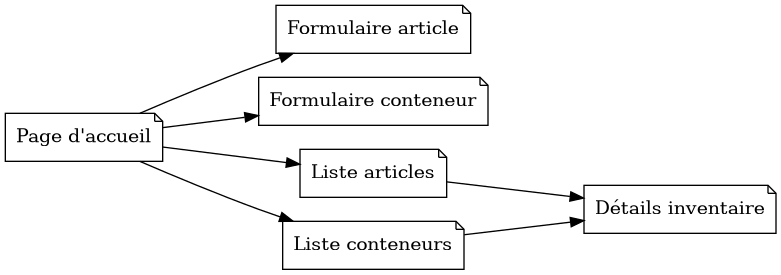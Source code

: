 @startdot navigation
digraph g {
  graph [rankdir=LR,
         ranksep=1];
  node [shape = note];

  home [label="Page d'accueil"];
  item_form [label="Formulaire article"];
  container_form [label="Formulaire conteneur"];
  item_list [label="Liste articles"];
  container_list [label="Liste conteneurs"];
  inventory_details [label="Détails inventaire"];

  home -> item_form;
  home -> container_form;
  home -> item_list;
  home -> container_list;
  item_list -> inventory_details;
  container_list -> inventory_details;
}
@enddot
